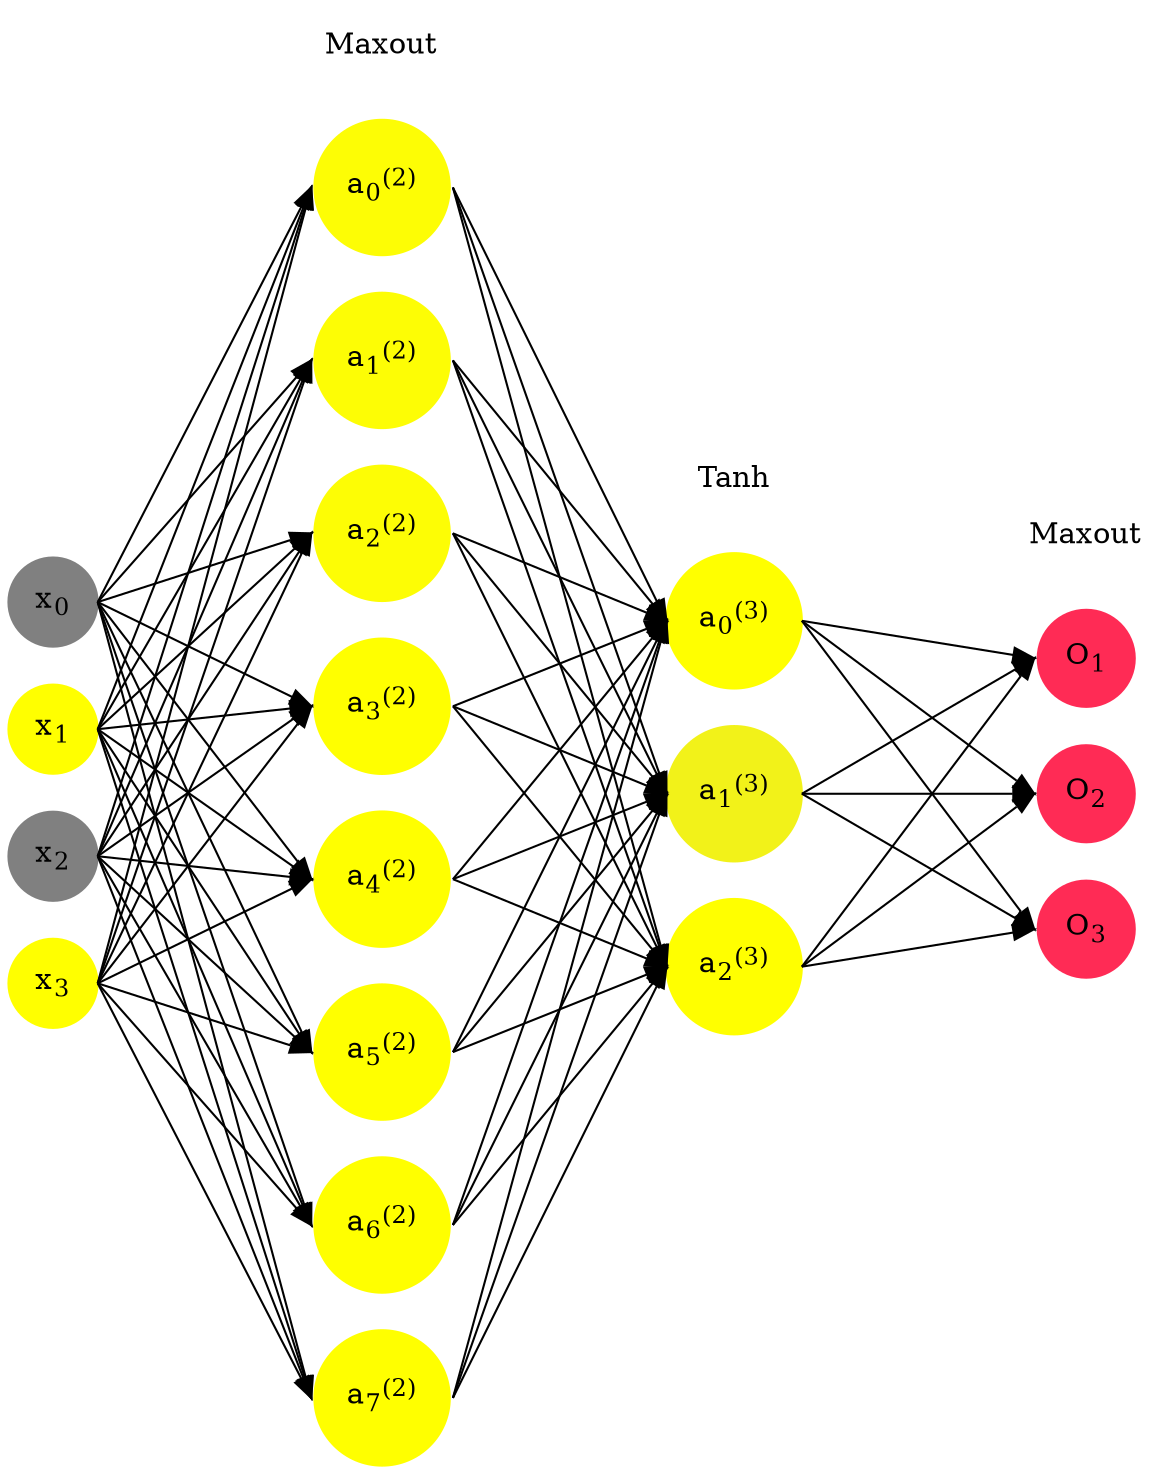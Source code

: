 digraph G {
	rankdir = LR;
	splines=false;
	edge[style=invis];
	ranksep= 1.4;
	{
	node [shape=circle, color="0.1667, 0.0, 0.5", style=filled, fillcolor="0.1667, 0.0, 0.5"];
	x0 [label=<x<sub>0</sub>>];
	}
	{
	node [shape=circle, color="0.1667, 1.0, 1.0", style=filled, fillcolor="0.1667, 1.0, 1.0"];
	x1 [label=<x<sub>1</sub>>];
	}
	{
	node [shape=circle, color="0.1667, 0.0, 0.5", style=filled, fillcolor="0.1667, 0.0, 0.5"];
	x2 [label=<x<sub>2</sub>>];
	}
	{
	node [shape=circle, color="0.1667, 1.0, 1.0", style=filled, fillcolor="0.1667, 1.0, 1.0"];
	x3 [label=<x<sub>3</sub>>];
	}
	{
	node [shape=circle, color="0.1667, 0.978143, 0.989071", style=filled, fillcolor="0.1667, 0.978143, 0.989071"];
	a02 [label=<a<sub>0</sub><sup>(2)</sup>>];
	}
	{
	node [shape=circle, color="0.1667, 0.978143, 0.989071", style=filled, fillcolor="0.1667, 0.978143, 0.989071"];
	a12 [label=<a<sub>1</sub><sup>(2)</sup>>];
	}
	{
	node [shape=circle, color="0.1667, 0.978143, 0.989071", style=filled, fillcolor="0.1667, 0.978143, 0.989071"];
	a22 [label=<a<sub>2</sub><sup>(2)</sup>>];
	}
	{
	node [shape=circle, color="0.1667, 1.945209, 1.472604", style=filled, fillcolor="0.1667, 1.945209, 1.472604"];
	a32 [label=<a<sub>3</sub><sup>(2)</sup>>];
	}
	{
	node [shape=circle, color="0.1667, 1.945209, 1.472604", style=filled, fillcolor="0.1667, 1.945209, 1.472604"];
	a42 [label=<a<sub>4</sub><sup>(2)</sup>>];
	}
	{
	node [shape=circle, color="0.1667, 1.945209, 1.472604", style=filled, fillcolor="0.1667, 1.945209, 1.472604"];
	a52 [label=<a<sub>5</sub><sup>(2)</sup>>];
	}
	{
	node [shape=circle, color="0.1667, 1.945209, 1.472604", style=filled, fillcolor="0.1667, 1.945209, 1.472604"];
	a62 [label=<a<sub>6</sub><sup>(2)</sup>>];
	}
	{
	node [shape=circle, color="0.1667, 1.945209, 1.472604", style=filled, fillcolor="0.1667, 1.945209, 1.472604"];
	a72 [label=<a<sub>7</sub><sup>(2)</sup>>];
	}
	{
	node [shape=circle, color="0.1667, 1.000000, 1.000000", style=filled, fillcolor="0.1667, 1.000000, 1.000000"];
	a03 [label=<a<sub>0</sub><sup>(3)</sup>>];
	}
	{
	node [shape=circle, color="0.1667, 0.894099, 0.947050", style=filled, fillcolor="0.1667, 0.894099, 0.947050"];
	a13 [label=<a<sub>1</sub><sup>(3)</sup>>];
	}
	{
	node [shape=circle, color="0.1667, 0.999470, 0.999735", style=filled, fillcolor="0.1667, 0.999470, 0.999735"];
	a23 [label=<a<sub>2</sub><sup>(3)</sup>>];
	}
	{
	node [shape=circle, color="0.9667, 0.83, 1.0", style=filled, fillcolor="0.9667, 0.83, 1.0"];
	O1 [label=<O<sub>1</sub>>];
	}
	{
	node [shape=circle, color="0.9667, 0.83, 1.0", style=filled, fillcolor="0.9667, 0.83, 1.0"];
	O2 [label=<O<sub>2</sub>>];
	}
	{
	node [shape=circle, color="0.9667, 0.83, 1.0", style=filled, fillcolor="0.9667, 0.83, 1.0"];
	O3 [label=<O<sub>3</sub>>];
	}
	{
	rank=same;
	x0->x1->x2->x3;
	}
	{
	rank=same;
	a02->a12->a22->a32->a42->a52->a62->a72;
	}
	{
	rank=same;
	a03->a13->a23;
	}
	{
	rank=same;
	O1->O2->O3;
	}
	l1 [shape=plaintext,label="Maxout"];
	l1->a02;
	{rank=same; l1;a02};
	l2 [shape=plaintext,label="Tanh"];
	l2->a03;
	{rank=same; l2;a03};
	l3 [shape=plaintext,label="Maxout"];
	l3->O1;
	{rank=same; l3;O1};
edge[style=solid, tailport=e, headport=w];
	{x0;x1;x2;x3} -> {a02;a12;a22;a32;a42;a52;a62;a72};
	{a02;a12;a22;a32;a42;a52;a62;a72} -> {a03;a13;a23};
	{a03;a13;a23} -> {O1,O2,O3};
}